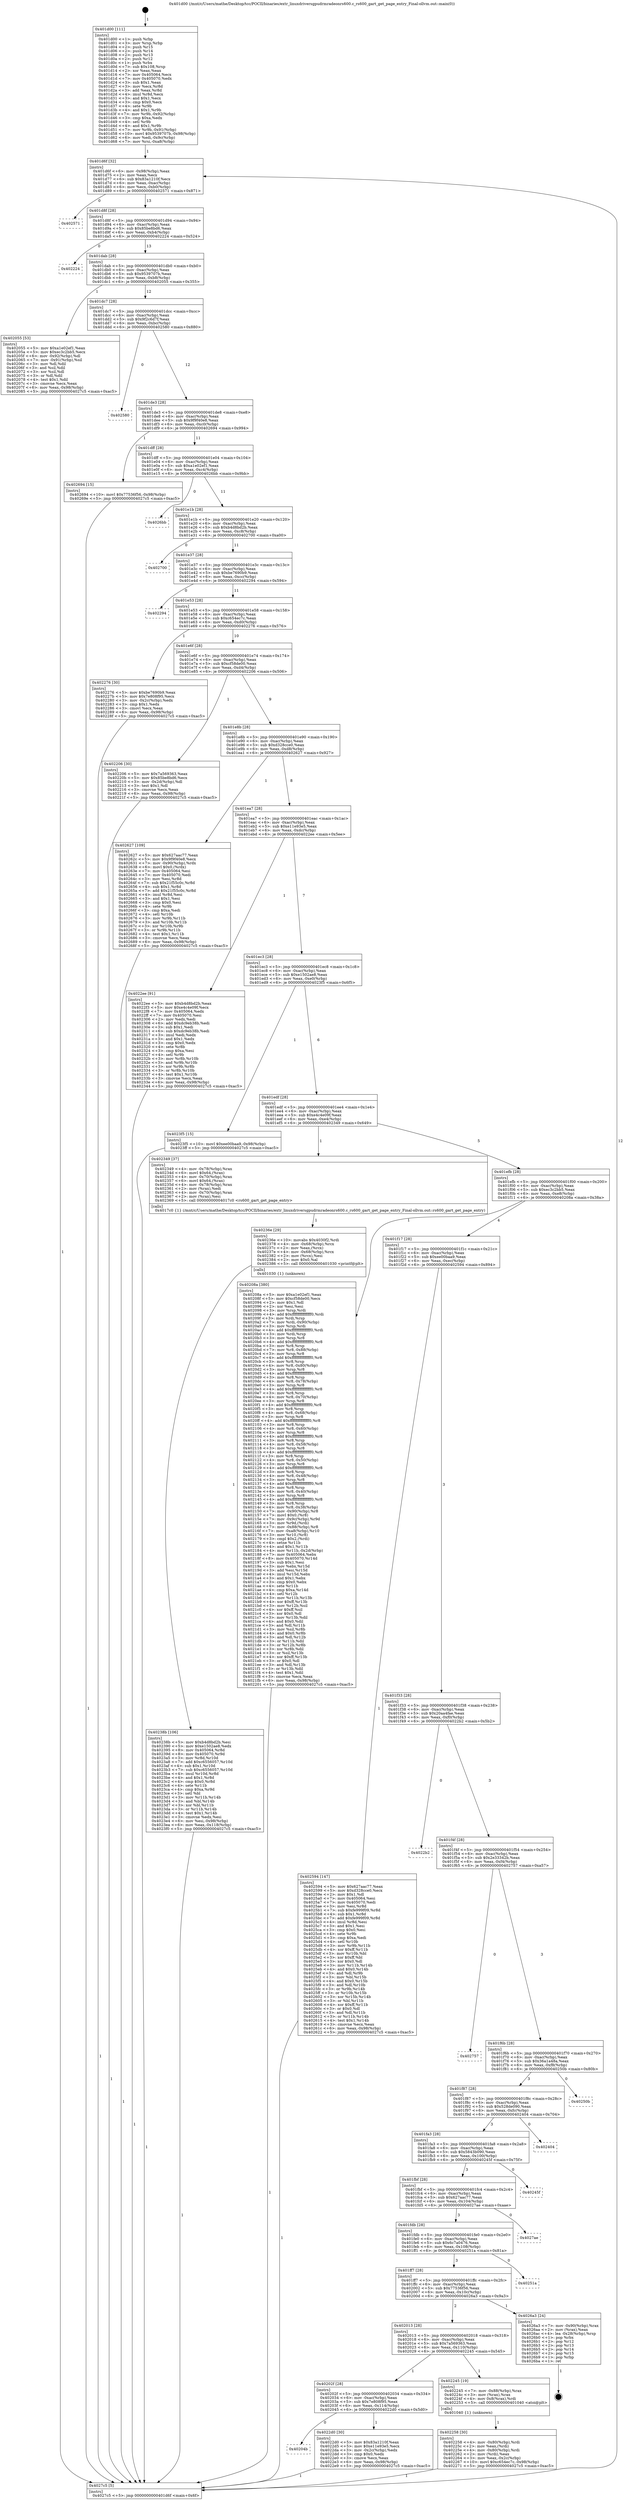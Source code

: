 digraph "0x401d00" {
  label = "0x401d00 (/mnt/c/Users/mathe/Desktop/tcc/POCII/binaries/extr_linuxdriversgpudrmradeonrs600.c_rs600_gart_get_page_entry_Final-ollvm.out::main(0))"
  labelloc = "t"
  node[shape=record]

  Entry [label="",width=0.3,height=0.3,shape=circle,fillcolor=black,style=filled]
  "0x401d6f" [label="{
     0x401d6f [32]\l
     | [instrs]\l
     &nbsp;&nbsp;0x401d6f \<+6\>: mov -0x98(%rbp),%eax\l
     &nbsp;&nbsp;0x401d75 \<+2\>: mov %eax,%ecx\l
     &nbsp;&nbsp;0x401d77 \<+6\>: sub $0x83a1210f,%ecx\l
     &nbsp;&nbsp;0x401d7d \<+6\>: mov %eax,-0xac(%rbp)\l
     &nbsp;&nbsp;0x401d83 \<+6\>: mov %ecx,-0xb0(%rbp)\l
     &nbsp;&nbsp;0x401d89 \<+6\>: je 0000000000402571 \<main+0x871\>\l
  }"]
  "0x402571" [label="{
     0x402571\l
  }", style=dashed]
  "0x401d8f" [label="{
     0x401d8f [28]\l
     | [instrs]\l
     &nbsp;&nbsp;0x401d8f \<+5\>: jmp 0000000000401d94 \<main+0x94\>\l
     &nbsp;&nbsp;0x401d94 \<+6\>: mov -0xac(%rbp),%eax\l
     &nbsp;&nbsp;0x401d9a \<+5\>: sub $0x85be8bd6,%eax\l
     &nbsp;&nbsp;0x401d9f \<+6\>: mov %eax,-0xb4(%rbp)\l
     &nbsp;&nbsp;0x401da5 \<+6\>: je 0000000000402224 \<main+0x524\>\l
  }"]
  Exit [label="",width=0.3,height=0.3,shape=circle,fillcolor=black,style=filled,peripheries=2]
  "0x402224" [label="{
     0x402224\l
  }", style=dashed]
  "0x401dab" [label="{
     0x401dab [28]\l
     | [instrs]\l
     &nbsp;&nbsp;0x401dab \<+5\>: jmp 0000000000401db0 \<main+0xb0\>\l
     &nbsp;&nbsp;0x401db0 \<+6\>: mov -0xac(%rbp),%eax\l
     &nbsp;&nbsp;0x401db6 \<+5\>: sub $0x9539707b,%eax\l
     &nbsp;&nbsp;0x401dbb \<+6\>: mov %eax,-0xb8(%rbp)\l
     &nbsp;&nbsp;0x401dc1 \<+6\>: je 0000000000402055 \<main+0x355\>\l
  }"]
  "0x40238b" [label="{
     0x40238b [106]\l
     | [instrs]\l
     &nbsp;&nbsp;0x40238b \<+5\>: mov $0xb4d8bd2b,%esi\l
     &nbsp;&nbsp;0x402390 \<+5\>: mov $0xe1502ae8,%edx\l
     &nbsp;&nbsp;0x402395 \<+8\>: mov 0x405064,%r8d\l
     &nbsp;&nbsp;0x40239d \<+8\>: mov 0x405070,%r9d\l
     &nbsp;&nbsp;0x4023a5 \<+3\>: mov %r8d,%r10d\l
     &nbsp;&nbsp;0x4023a8 \<+7\>: add $0xc6556057,%r10d\l
     &nbsp;&nbsp;0x4023af \<+4\>: sub $0x1,%r10d\l
     &nbsp;&nbsp;0x4023b3 \<+7\>: sub $0xc6556057,%r10d\l
     &nbsp;&nbsp;0x4023ba \<+4\>: imul %r10d,%r8d\l
     &nbsp;&nbsp;0x4023be \<+4\>: and $0x1,%r8d\l
     &nbsp;&nbsp;0x4023c2 \<+4\>: cmp $0x0,%r8d\l
     &nbsp;&nbsp;0x4023c6 \<+4\>: sete %r11b\l
     &nbsp;&nbsp;0x4023ca \<+4\>: cmp $0xa,%r9d\l
     &nbsp;&nbsp;0x4023ce \<+3\>: setl %bl\l
     &nbsp;&nbsp;0x4023d1 \<+3\>: mov %r11b,%r14b\l
     &nbsp;&nbsp;0x4023d4 \<+3\>: and %bl,%r14b\l
     &nbsp;&nbsp;0x4023d7 \<+3\>: xor %bl,%r11b\l
     &nbsp;&nbsp;0x4023da \<+3\>: or %r11b,%r14b\l
     &nbsp;&nbsp;0x4023dd \<+4\>: test $0x1,%r14b\l
     &nbsp;&nbsp;0x4023e1 \<+3\>: cmovne %edx,%esi\l
     &nbsp;&nbsp;0x4023e4 \<+6\>: mov %esi,-0x98(%rbp)\l
     &nbsp;&nbsp;0x4023ea \<+6\>: mov %eax,-0x118(%rbp)\l
     &nbsp;&nbsp;0x4023f0 \<+5\>: jmp 00000000004027c5 \<main+0xac5\>\l
  }"]
  "0x402055" [label="{
     0x402055 [53]\l
     | [instrs]\l
     &nbsp;&nbsp;0x402055 \<+5\>: mov $0xa1e02ef1,%eax\l
     &nbsp;&nbsp;0x40205a \<+5\>: mov $0xec3c2bb5,%ecx\l
     &nbsp;&nbsp;0x40205f \<+6\>: mov -0x92(%rbp),%dl\l
     &nbsp;&nbsp;0x402065 \<+7\>: mov -0x91(%rbp),%sil\l
     &nbsp;&nbsp;0x40206c \<+3\>: mov %dl,%dil\l
     &nbsp;&nbsp;0x40206f \<+3\>: and %sil,%dil\l
     &nbsp;&nbsp;0x402072 \<+3\>: xor %sil,%dl\l
     &nbsp;&nbsp;0x402075 \<+3\>: or %dl,%dil\l
     &nbsp;&nbsp;0x402078 \<+4\>: test $0x1,%dil\l
     &nbsp;&nbsp;0x40207c \<+3\>: cmovne %ecx,%eax\l
     &nbsp;&nbsp;0x40207f \<+6\>: mov %eax,-0x98(%rbp)\l
     &nbsp;&nbsp;0x402085 \<+5\>: jmp 00000000004027c5 \<main+0xac5\>\l
  }"]
  "0x401dc7" [label="{
     0x401dc7 [28]\l
     | [instrs]\l
     &nbsp;&nbsp;0x401dc7 \<+5\>: jmp 0000000000401dcc \<main+0xcc\>\l
     &nbsp;&nbsp;0x401dcc \<+6\>: mov -0xac(%rbp),%eax\l
     &nbsp;&nbsp;0x401dd2 \<+5\>: sub $0x9f2c6d7f,%eax\l
     &nbsp;&nbsp;0x401dd7 \<+6\>: mov %eax,-0xbc(%rbp)\l
     &nbsp;&nbsp;0x401ddd \<+6\>: je 0000000000402580 \<main+0x880\>\l
  }"]
  "0x4027c5" [label="{
     0x4027c5 [5]\l
     | [instrs]\l
     &nbsp;&nbsp;0x4027c5 \<+5\>: jmp 0000000000401d6f \<main+0x6f\>\l
  }"]
  "0x401d00" [label="{
     0x401d00 [111]\l
     | [instrs]\l
     &nbsp;&nbsp;0x401d00 \<+1\>: push %rbp\l
     &nbsp;&nbsp;0x401d01 \<+3\>: mov %rsp,%rbp\l
     &nbsp;&nbsp;0x401d04 \<+2\>: push %r15\l
     &nbsp;&nbsp;0x401d06 \<+2\>: push %r14\l
     &nbsp;&nbsp;0x401d08 \<+2\>: push %r13\l
     &nbsp;&nbsp;0x401d0a \<+2\>: push %r12\l
     &nbsp;&nbsp;0x401d0c \<+1\>: push %rbx\l
     &nbsp;&nbsp;0x401d0d \<+7\>: sub $0x108,%rsp\l
     &nbsp;&nbsp;0x401d14 \<+2\>: xor %eax,%eax\l
     &nbsp;&nbsp;0x401d16 \<+7\>: mov 0x405064,%ecx\l
     &nbsp;&nbsp;0x401d1d \<+7\>: mov 0x405070,%edx\l
     &nbsp;&nbsp;0x401d24 \<+3\>: sub $0x1,%eax\l
     &nbsp;&nbsp;0x401d27 \<+3\>: mov %ecx,%r8d\l
     &nbsp;&nbsp;0x401d2a \<+3\>: add %eax,%r8d\l
     &nbsp;&nbsp;0x401d2d \<+4\>: imul %r8d,%ecx\l
     &nbsp;&nbsp;0x401d31 \<+3\>: and $0x1,%ecx\l
     &nbsp;&nbsp;0x401d34 \<+3\>: cmp $0x0,%ecx\l
     &nbsp;&nbsp;0x401d37 \<+4\>: sete %r9b\l
     &nbsp;&nbsp;0x401d3b \<+4\>: and $0x1,%r9b\l
     &nbsp;&nbsp;0x401d3f \<+7\>: mov %r9b,-0x92(%rbp)\l
     &nbsp;&nbsp;0x401d46 \<+3\>: cmp $0xa,%edx\l
     &nbsp;&nbsp;0x401d49 \<+4\>: setl %r9b\l
     &nbsp;&nbsp;0x401d4d \<+4\>: and $0x1,%r9b\l
     &nbsp;&nbsp;0x401d51 \<+7\>: mov %r9b,-0x91(%rbp)\l
     &nbsp;&nbsp;0x401d58 \<+10\>: movl $0x9539707b,-0x98(%rbp)\l
     &nbsp;&nbsp;0x401d62 \<+6\>: mov %edi,-0x9c(%rbp)\l
     &nbsp;&nbsp;0x401d68 \<+7\>: mov %rsi,-0xa8(%rbp)\l
  }"]
  "0x40236e" [label="{
     0x40236e [29]\l
     | [instrs]\l
     &nbsp;&nbsp;0x40236e \<+10\>: movabs $0x4030f2,%rdi\l
     &nbsp;&nbsp;0x402378 \<+4\>: mov -0x68(%rbp),%rcx\l
     &nbsp;&nbsp;0x40237c \<+2\>: mov %eax,(%rcx)\l
     &nbsp;&nbsp;0x40237e \<+4\>: mov -0x68(%rbp),%rcx\l
     &nbsp;&nbsp;0x402382 \<+2\>: mov (%rcx),%esi\l
     &nbsp;&nbsp;0x402384 \<+2\>: mov $0x0,%al\l
     &nbsp;&nbsp;0x402386 \<+5\>: call 0000000000401030 \<printf@plt\>\l
     | [calls]\l
     &nbsp;&nbsp;0x401030 \{1\} (unknown)\l
  }"]
  "0x402580" [label="{
     0x402580\l
  }", style=dashed]
  "0x401de3" [label="{
     0x401de3 [28]\l
     | [instrs]\l
     &nbsp;&nbsp;0x401de3 \<+5\>: jmp 0000000000401de8 \<main+0xe8\>\l
     &nbsp;&nbsp;0x401de8 \<+6\>: mov -0xac(%rbp),%eax\l
     &nbsp;&nbsp;0x401dee \<+5\>: sub $0x9f9f40e8,%eax\l
     &nbsp;&nbsp;0x401df3 \<+6\>: mov %eax,-0xc0(%rbp)\l
     &nbsp;&nbsp;0x401df9 \<+6\>: je 0000000000402694 \<main+0x994\>\l
  }"]
  "0x40204b" [label="{
     0x40204b\l
  }", style=dashed]
  "0x402694" [label="{
     0x402694 [15]\l
     | [instrs]\l
     &nbsp;&nbsp;0x402694 \<+10\>: movl $0x77536f56,-0x98(%rbp)\l
     &nbsp;&nbsp;0x40269e \<+5\>: jmp 00000000004027c5 \<main+0xac5\>\l
  }"]
  "0x401dff" [label="{
     0x401dff [28]\l
     | [instrs]\l
     &nbsp;&nbsp;0x401dff \<+5\>: jmp 0000000000401e04 \<main+0x104\>\l
     &nbsp;&nbsp;0x401e04 \<+6\>: mov -0xac(%rbp),%eax\l
     &nbsp;&nbsp;0x401e0a \<+5\>: sub $0xa1e02ef1,%eax\l
     &nbsp;&nbsp;0x401e0f \<+6\>: mov %eax,-0xc4(%rbp)\l
     &nbsp;&nbsp;0x401e15 \<+6\>: je 00000000004026bb \<main+0x9bb\>\l
  }"]
  "0x4022d0" [label="{
     0x4022d0 [30]\l
     | [instrs]\l
     &nbsp;&nbsp;0x4022d0 \<+5\>: mov $0x83a1210f,%eax\l
     &nbsp;&nbsp;0x4022d5 \<+5\>: mov $0xe11e93e5,%ecx\l
     &nbsp;&nbsp;0x4022da \<+3\>: mov -0x2c(%rbp),%edx\l
     &nbsp;&nbsp;0x4022dd \<+3\>: cmp $0x0,%edx\l
     &nbsp;&nbsp;0x4022e0 \<+3\>: cmove %ecx,%eax\l
     &nbsp;&nbsp;0x4022e3 \<+6\>: mov %eax,-0x98(%rbp)\l
     &nbsp;&nbsp;0x4022e9 \<+5\>: jmp 00000000004027c5 \<main+0xac5\>\l
  }"]
  "0x4026bb" [label="{
     0x4026bb\l
  }", style=dashed]
  "0x401e1b" [label="{
     0x401e1b [28]\l
     | [instrs]\l
     &nbsp;&nbsp;0x401e1b \<+5\>: jmp 0000000000401e20 \<main+0x120\>\l
     &nbsp;&nbsp;0x401e20 \<+6\>: mov -0xac(%rbp),%eax\l
     &nbsp;&nbsp;0x401e26 \<+5\>: sub $0xb4d8bd2b,%eax\l
     &nbsp;&nbsp;0x401e2b \<+6\>: mov %eax,-0xc8(%rbp)\l
     &nbsp;&nbsp;0x401e31 \<+6\>: je 0000000000402700 \<main+0xa00\>\l
  }"]
  "0x402258" [label="{
     0x402258 [30]\l
     | [instrs]\l
     &nbsp;&nbsp;0x402258 \<+4\>: mov -0x80(%rbp),%rdi\l
     &nbsp;&nbsp;0x40225c \<+2\>: mov %eax,(%rdi)\l
     &nbsp;&nbsp;0x40225e \<+4\>: mov -0x80(%rbp),%rdi\l
     &nbsp;&nbsp;0x402262 \<+2\>: mov (%rdi),%eax\l
     &nbsp;&nbsp;0x402264 \<+3\>: mov %eax,-0x2c(%rbp)\l
     &nbsp;&nbsp;0x402267 \<+10\>: movl $0xc654ec7c,-0x98(%rbp)\l
     &nbsp;&nbsp;0x402271 \<+5\>: jmp 00000000004027c5 \<main+0xac5\>\l
  }"]
  "0x402700" [label="{
     0x402700\l
  }", style=dashed]
  "0x401e37" [label="{
     0x401e37 [28]\l
     | [instrs]\l
     &nbsp;&nbsp;0x401e37 \<+5\>: jmp 0000000000401e3c \<main+0x13c\>\l
     &nbsp;&nbsp;0x401e3c \<+6\>: mov -0xac(%rbp),%eax\l
     &nbsp;&nbsp;0x401e42 \<+5\>: sub $0xbe7690b9,%eax\l
     &nbsp;&nbsp;0x401e47 \<+6\>: mov %eax,-0xcc(%rbp)\l
     &nbsp;&nbsp;0x401e4d \<+6\>: je 0000000000402294 \<main+0x594\>\l
  }"]
  "0x40202f" [label="{
     0x40202f [28]\l
     | [instrs]\l
     &nbsp;&nbsp;0x40202f \<+5\>: jmp 0000000000402034 \<main+0x334\>\l
     &nbsp;&nbsp;0x402034 \<+6\>: mov -0xac(%rbp),%eax\l
     &nbsp;&nbsp;0x40203a \<+5\>: sub $0x7e808f95,%eax\l
     &nbsp;&nbsp;0x40203f \<+6\>: mov %eax,-0x114(%rbp)\l
     &nbsp;&nbsp;0x402045 \<+6\>: je 00000000004022d0 \<main+0x5d0\>\l
  }"]
  "0x402294" [label="{
     0x402294\l
  }", style=dashed]
  "0x401e53" [label="{
     0x401e53 [28]\l
     | [instrs]\l
     &nbsp;&nbsp;0x401e53 \<+5\>: jmp 0000000000401e58 \<main+0x158\>\l
     &nbsp;&nbsp;0x401e58 \<+6\>: mov -0xac(%rbp),%eax\l
     &nbsp;&nbsp;0x401e5e \<+5\>: sub $0xc654ec7c,%eax\l
     &nbsp;&nbsp;0x401e63 \<+6\>: mov %eax,-0xd0(%rbp)\l
     &nbsp;&nbsp;0x401e69 \<+6\>: je 0000000000402276 \<main+0x576\>\l
  }"]
  "0x402245" [label="{
     0x402245 [19]\l
     | [instrs]\l
     &nbsp;&nbsp;0x402245 \<+7\>: mov -0x88(%rbp),%rax\l
     &nbsp;&nbsp;0x40224c \<+3\>: mov (%rax),%rax\l
     &nbsp;&nbsp;0x40224f \<+4\>: mov 0x8(%rax),%rdi\l
     &nbsp;&nbsp;0x402253 \<+5\>: call 0000000000401040 \<atoi@plt\>\l
     | [calls]\l
     &nbsp;&nbsp;0x401040 \{1\} (unknown)\l
  }"]
  "0x402276" [label="{
     0x402276 [30]\l
     | [instrs]\l
     &nbsp;&nbsp;0x402276 \<+5\>: mov $0xbe7690b9,%eax\l
     &nbsp;&nbsp;0x40227b \<+5\>: mov $0x7e808f95,%ecx\l
     &nbsp;&nbsp;0x402280 \<+3\>: mov -0x2c(%rbp),%edx\l
     &nbsp;&nbsp;0x402283 \<+3\>: cmp $0x1,%edx\l
     &nbsp;&nbsp;0x402286 \<+3\>: cmovl %ecx,%eax\l
     &nbsp;&nbsp;0x402289 \<+6\>: mov %eax,-0x98(%rbp)\l
     &nbsp;&nbsp;0x40228f \<+5\>: jmp 00000000004027c5 \<main+0xac5\>\l
  }"]
  "0x401e6f" [label="{
     0x401e6f [28]\l
     | [instrs]\l
     &nbsp;&nbsp;0x401e6f \<+5\>: jmp 0000000000401e74 \<main+0x174\>\l
     &nbsp;&nbsp;0x401e74 \<+6\>: mov -0xac(%rbp),%eax\l
     &nbsp;&nbsp;0x401e7a \<+5\>: sub $0xcf58de00,%eax\l
     &nbsp;&nbsp;0x401e7f \<+6\>: mov %eax,-0xd4(%rbp)\l
     &nbsp;&nbsp;0x401e85 \<+6\>: je 0000000000402206 \<main+0x506\>\l
  }"]
  "0x402013" [label="{
     0x402013 [28]\l
     | [instrs]\l
     &nbsp;&nbsp;0x402013 \<+5\>: jmp 0000000000402018 \<main+0x318\>\l
     &nbsp;&nbsp;0x402018 \<+6\>: mov -0xac(%rbp),%eax\l
     &nbsp;&nbsp;0x40201e \<+5\>: sub $0x7a569363,%eax\l
     &nbsp;&nbsp;0x402023 \<+6\>: mov %eax,-0x110(%rbp)\l
     &nbsp;&nbsp;0x402029 \<+6\>: je 0000000000402245 \<main+0x545\>\l
  }"]
  "0x402206" [label="{
     0x402206 [30]\l
     | [instrs]\l
     &nbsp;&nbsp;0x402206 \<+5\>: mov $0x7a569363,%eax\l
     &nbsp;&nbsp;0x40220b \<+5\>: mov $0x85be8bd6,%ecx\l
     &nbsp;&nbsp;0x402210 \<+3\>: mov -0x2d(%rbp),%dl\l
     &nbsp;&nbsp;0x402213 \<+3\>: test $0x1,%dl\l
     &nbsp;&nbsp;0x402216 \<+3\>: cmovne %ecx,%eax\l
     &nbsp;&nbsp;0x402219 \<+6\>: mov %eax,-0x98(%rbp)\l
     &nbsp;&nbsp;0x40221f \<+5\>: jmp 00000000004027c5 \<main+0xac5\>\l
  }"]
  "0x401e8b" [label="{
     0x401e8b [28]\l
     | [instrs]\l
     &nbsp;&nbsp;0x401e8b \<+5\>: jmp 0000000000401e90 \<main+0x190\>\l
     &nbsp;&nbsp;0x401e90 \<+6\>: mov -0xac(%rbp),%eax\l
     &nbsp;&nbsp;0x401e96 \<+5\>: sub $0xd328cce0,%eax\l
     &nbsp;&nbsp;0x401e9b \<+6\>: mov %eax,-0xd8(%rbp)\l
     &nbsp;&nbsp;0x401ea1 \<+6\>: je 0000000000402627 \<main+0x927\>\l
  }"]
  "0x4026a3" [label="{
     0x4026a3 [24]\l
     | [instrs]\l
     &nbsp;&nbsp;0x4026a3 \<+7\>: mov -0x90(%rbp),%rax\l
     &nbsp;&nbsp;0x4026aa \<+2\>: mov (%rax),%eax\l
     &nbsp;&nbsp;0x4026ac \<+4\>: lea -0x28(%rbp),%rsp\l
     &nbsp;&nbsp;0x4026b0 \<+1\>: pop %rbx\l
     &nbsp;&nbsp;0x4026b1 \<+2\>: pop %r12\l
     &nbsp;&nbsp;0x4026b3 \<+2\>: pop %r13\l
     &nbsp;&nbsp;0x4026b5 \<+2\>: pop %r14\l
     &nbsp;&nbsp;0x4026b7 \<+2\>: pop %r15\l
     &nbsp;&nbsp;0x4026b9 \<+1\>: pop %rbp\l
     &nbsp;&nbsp;0x4026ba \<+1\>: ret\l
  }"]
  "0x402627" [label="{
     0x402627 [109]\l
     | [instrs]\l
     &nbsp;&nbsp;0x402627 \<+5\>: mov $0x627aac77,%eax\l
     &nbsp;&nbsp;0x40262c \<+5\>: mov $0x9f9f40e8,%ecx\l
     &nbsp;&nbsp;0x402631 \<+7\>: mov -0x90(%rbp),%rdx\l
     &nbsp;&nbsp;0x402638 \<+6\>: movl $0x0,(%rdx)\l
     &nbsp;&nbsp;0x40263e \<+7\>: mov 0x405064,%esi\l
     &nbsp;&nbsp;0x402645 \<+7\>: mov 0x405070,%edi\l
     &nbsp;&nbsp;0x40264c \<+3\>: mov %esi,%r8d\l
     &nbsp;&nbsp;0x40264f \<+7\>: sub $0x21f55c0c,%r8d\l
     &nbsp;&nbsp;0x402656 \<+4\>: sub $0x1,%r8d\l
     &nbsp;&nbsp;0x40265a \<+7\>: add $0x21f55c0c,%r8d\l
     &nbsp;&nbsp;0x402661 \<+4\>: imul %r8d,%esi\l
     &nbsp;&nbsp;0x402665 \<+3\>: and $0x1,%esi\l
     &nbsp;&nbsp;0x402668 \<+3\>: cmp $0x0,%esi\l
     &nbsp;&nbsp;0x40266b \<+4\>: sete %r9b\l
     &nbsp;&nbsp;0x40266f \<+3\>: cmp $0xa,%edi\l
     &nbsp;&nbsp;0x402672 \<+4\>: setl %r10b\l
     &nbsp;&nbsp;0x402676 \<+3\>: mov %r9b,%r11b\l
     &nbsp;&nbsp;0x402679 \<+3\>: and %r10b,%r11b\l
     &nbsp;&nbsp;0x40267c \<+3\>: xor %r10b,%r9b\l
     &nbsp;&nbsp;0x40267f \<+3\>: or %r9b,%r11b\l
     &nbsp;&nbsp;0x402682 \<+4\>: test $0x1,%r11b\l
     &nbsp;&nbsp;0x402686 \<+3\>: cmovne %ecx,%eax\l
     &nbsp;&nbsp;0x402689 \<+6\>: mov %eax,-0x98(%rbp)\l
     &nbsp;&nbsp;0x40268f \<+5\>: jmp 00000000004027c5 \<main+0xac5\>\l
  }"]
  "0x401ea7" [label="{
     0x401ea7 [28]\l
     | [instrs]\l
     &nbsp;&nbsp;0x401ea7 \<+5\>: jmp 0000000000401eac \<main+0x1ac\>\l
     &nbsp;&nbsp;0x401eac \<+6\>: mov -0xac(%rbp),%eax\l
     &nbsp;&nbsp;0x401eb2 \<+5\>: sub $0xe11e93e5,%eax\l
     &nbsp;&nbsp;0x401eb7 \<+6\>: mov %eax,-0xdc(%rbp)\l
     &nbsp;&nbsp;0x401ebd \<+6\>: je 00000000004022ee \<main+0x5ee\>\l
  }"]
  "0x401ff7" [label="{
     0x401ff7 [28]\l
     | [instrs]\l
     &nbsp;&nbsp;0x401ff7 \<+5\>: jmp 0000000000401ffc \<main+0x2fc\>\l
     &nbsp;&nbsp;0x401ffc \<+6\>: mov -0xac(%rbp),%eax\l
     &nbsp;&nbsp;0x402002 \<+5\>: sub $0x77536f56,%eax\l
     &nbsp;&nbsp;0x402007 \<+6\>: mov %eax,-0x10c(%rbp)\l
     &nbsp;&nbsp;0x40200d \<+6\>: je 00000000004026a3 \<main+0x9a3\>\l
  }"]
  "0x4022ee" [label="{
     0x4022ee [91]\l
     | [instrs]\l
     &nbsp;&nbsp;0x4022ee \<+5\>: mov $0xb4d8bd2b,%eax\l
     &nbsp;&nbsp;0x4022f3 \<+5\>: mov $0xe4c4e09f,%ecx\l
     &nbsp;&nbsp;0x4022f8 \<+7\>: mov 0x405064,%edx\l
     &nbsp;&nbsp;0x4022ff \<+7\>: mov 0x405070,%esi\l
     &nbsp;&nbsp;0x402306 \<+2\>: mov %edx,%edi\l
     &nbsp;&nbsp;0x402308 \<+6\>: add $0xdc9eb38b,%edi\l
     &nbsp;&nbsp;0x40230e \<+3\>: sub $0x1,%edi\l
     &nbsp;&nbsp;0x402311 \<+6\>: sub $0xdc9eb38b,%edi\l
     &nbsp;&nbsp;0x402317 \<+3\>: imul %edi,%edx\l
     &nbsp;&nbsp;0x40231a \<+3\>: and $0x1,%edx\l
     &nbsp;&nbsp;0x40231d \<+3\>: cmp $0x0,%edx\l
     &nbsp;&nbsp;0x402320 \<+4\>: sete %r8b\l
     &nbsp;&nbsp;0x402324 \<+3\>: cmp $0xa,%esi\l
     &nbsp;&nbsp;0x402327 \<+4\>: setl %r9b\l
     &nbsp;&nbsp;0x40232b \<+3\>: mov %r8b,%r10b\l
     &nbsp;&nbsp;0x40232e \<+3\>: and %r9b,%r10b\l
     &nbsp;&nbsp;0x402331 \<+3\>: xor %r9b,%r8b\l
     &nbsp;&nbsp;0x402334 \<+3\>: or %r8b,%r10b\l
     &nbsp;&nbsp;0x402337 \<+4\>: test $0x1,%r10b\l
     &nbsp;&nbsp;0x40233b \<+3\>: cmovne %ecx,%eax\l
     &nbsp;&nbsp;0x40233e \<+6\>: mov %eax,-0x98(%rbp)\l
     &nbsp;&nbsp;0x402344 \<+5\>: jmp 00000000004027c5 \<main+0xac5\>\l
  }"]
  "0x401ec3" [label="{
     0x401ec3 [28]\l
     | [instrs]\l
     &nbsp;&nbsp;0x401ec3 \<+5\>: jmp 0000000000401ec8 \<main+0x1c8\>\l
     &nbsp;&nbsp;0x401ec8 \<+6\>: mov -0xac(%rbp),%eax\l
     &nbsp;&nbsp;0x401ece \<+5\>: sub $0xe1502ae8,%eax\l
     &nbsp;&nbsp;0x401ed3 \<+6\>: mov %eax,-0xe0(%rbp)\l
     &nbsp;&nbsp;0x401ed9 \<+6\>: je 00000000004023f5 \<main+0x6f5\>\l
  }"]
  "0x40251a" [label="{
     0x40251a\l
  }", style=dashed]
  "0x4023f5" [label="{
     0x4023f5 [15]\l
     | [instrs]\l
     &nbsp;&nbsp;0x4023f5 \<+10\>: movl $0xee00baa9,-0x98(%rbp)\l
     &nbsp;&nbsp;0x4023ff \<+5\>: jmp 00000000004027c5 \<main+0xac5\>\l
  }"]
  "0x401edf" [label="{
     0x401edf [28]\l
     | [instrs]\l
     &nbsp;&nbsp;0x401edf \<+5\>: jmp 0000000000401ee4 \<main+0x1e4\>\l
     &nbsp;&nbsp;0x401ee4 \<+6\>: mov -0xac(%rbp),%eax\l
     &nbsp;&nbsp;0x401eea \<+5\>: sub $0xe4c4e09f,%eax\l
     &nbsp;&nbsp;0x401eef \<+6\>: mov %eax,-0xe4(%rbp)\l
     &nbsp;&nbsp;0x401ef5 \<+6\>: je 0000000000402349 \<main+0x649\>\l
  }"]
  "0x401fdb" [label="{
     0x401fdb [28]\l
     | [instrs]\l
     &nbsp;&nbsp;0x401fdb \<+5\>: jmp 0000000000401fe0 \<main+0x2e0\>\l
     &nbsp;&nbsp;0x401fe0 \<+6\>: mov -0xac(%rbp),%eax\l
     &nbsp;&nbsp;0x401fe6 \<+5\>: sub $0x6c7a0476,%eax\l
     &nbsp;&nbsp;0x401feb \<+6\>: mov %eax,-0x108(%rbp)\l
     &nbsp;&nbsp;0x401ff1 \<+6\>: je 000000000040251a \<main+0x81a\>\l
  }"]
  "0x402349" [label="{
     0x402349 [37]\l
     | [instrs]\l
     &nbsp;&nbsp;0x402349 \<+4\>: mov -0x78(%rbp),%rax\l
     &nbsp;&nbsp;0x40234d \<+6\>: movl $0x64,(%rax)\l
     &nbsp;&nbsp;0x402353 \<+4\>: mov -0x70(%rbp),%rax\l
     &nbsp;&nbsp;0x402357 \<+6\>: movl $0x64,(%rax)\l
     &nbsp;&nbsp;0x40235d \<+4\>: mov -0x78(%rbp),%rax\l
     &nbsp;&nbsp;0x402361 \<+2\>: mov (%rax),%edi\l
     &nbsp;&nbsp;0x402363 \<+4\>: mov -0x70(%rbp),%rax\l
     &nbsp;&nbsp;0x402367 \<+2\>: mov (%rax),%esi\l
     &nbsp;&nbsp;0x402369 \<+5\>: call 00000000004017c0 \<rs600_gart_get_page_entry\>\l
     | [calls]\l
     &nbsp;&nbsp;0x4017c0 \{1\} (/mnt/c/Users/mathe/Desktop/tcc/POCII/binaries/extr_linuxdriversgpudrmradeonrs600.c_rs600_gart_get_page_entry_Final-ollvm.out::rs600_gart_get_page_entry)\l
  }"]
  "0x401efb" [label="{
     0x401efb [28]\l
     | [instrs]\l
     &nbsp;&nbsp;0x401efb \<+5\>: jmp 0000000000401f00 \<main+0x200\>\l
     &nbsp;&nbsp;0x401f00 \<+6\>: mov -0xac(%rbp),%eax\l
     &nbsp;&nbsp;0x401f06 \<+5\>: sub $0xec3c2bb5,%eax\l
     &nbsp;&nbsp;0x401f0b \<+6\>: mov %eax,-0xe8(%rbp)\l
     &nbsp;&nbsp;0x401f11 \<+6\>: je 000000000040208a \<main+0x38a\>\l
  }"]
  "0x4027ae" [label="{
     0x4027ae\l
  }", style=dashed]
  "0x40208a" [label="{
     0x40208a [380]\l
     | [instrs]\l
     &nbsp;&nbsp;0x40208a \<+5\>: mov $0xa1e02ef1,%eax\l
     &nbsp;&nbsp;0x40208f \<+5\>: mov $0xcf58de00,%ecx\l
     &nbsp;&nbsp;0x402094 \<+2\>: mov $0x1,%dl\l
     &nbsp;&nbsp;0x402096 \<+2\>: xor %esi,%esi\l
     &nbsp;&nbsp;0x402098 \<+3\>: mov %rsp,%rdi\l
     &nbsp;&nbsp;0x40209b \<+4\>: add $0xfffffffffffffff0,%rdi\l
     &nbsp;&nbsp;0x40209f \<+3\>: mov %rdi,%rsp\l
     &nbsp;&nbsp;0x4020a2 \<+7\>: mov %rdi,-0x90(%rbp)\l
     &nbsp;&nbsp;0x4020a9 \<+3\>: mov %rsp,%rdi\l
     &nbsp;&nbsp;0x4020ac \<+4\>: add $0xfffffffffffffff0,%rdi\l
     &nbsp;&nbsp;0x4020b0 \<+3\>: mov %rdi,%rsp\l
     &nbsp;&nbsp;0x4020b3 \<+3\>: mov %rsp,%r8\l
     &nbsp;&nbsp;0x4020b6 \<+4\>: add $0xfffffffffffffff0,%r8\l
     &nbsp;&nbsp;0x4020ba \<+3\>: mov %r8,%rsp\l
     &nbsp;&nbsp;0x4020bd \<+7\>: mov %r8,-0x88(%rbp)\l
     &nbsp;&nbsp;0x4020c4 \<+3\>: mov %rsp,%r8\l
     &nbsp;&nbsp;0x4020c7 \<+4\>: add $0xfffffffffffffff0,%r8\l
     &nbsp;&nbsp;0x4020cb \<+3\>: mov %r8,%rsp\l
     &nbsp;&nbsp;0x4020ce \<+4\>: mov %r8,-0x80(%rbp)\l
     &nbsp;&nbsp;0x4020d2 \<+3\>: mov %rsp,%r8\l
     &nbsp;&nbsp;0x4020d5 \<+4\>: add $0xfffffffffffffff0,%r8\l
     &nbsp;&nbsp;0x4020d9 \<+3\>: mov %r8,%rsp\l
     &nbsp;&nbsp;0x4020dc \<+4\>: mov %r8,-0x78(%rbp)\l
     &nbsp;&nbsp;0x4020e0 \<+3\>: mov %rsp,%r8\l
     &nbsp;&nbsp;0x4020e3 \<+4\>: add $0xfffffffffffffff0,%r8\l
     &nbsp;&nbsp;0x4020e7 \<+3\>: mov %r8,%rsp\l
     &nbsp;&nbsp;0x4020ea \<+4\>: mov %r8,-0x70(%rbp)\l
     &nbsp;&nbsp;0x4020ee \<+3\>: mov %rsp,%r8\l
     &nbsp;&nbsp;0x4020f1 \<+4\>: add $0xfffffffffffffff0,%r8\l
     &nbsp;&nbsp;0x4020f5 \<+3\>: mov %r8,%rsp\l
     &nbsp;&nbsp;0x4020f8 \<+4\>: mov %r8,-0x68(%rbp)\l
     &nbsp;&nbsp;0x4020fc \<+3\>: mov %rsp,%r8\l
     &nbsp;&nbsp;0x4020ff \<+4\>: add $0xfffffffffffffff0,%r8\l
     &nbsp;&nbsp;0x402103 \<+3\>: mov %r8,%rsp\l
     &nbsp;&nbsp;0x402106 \<+4\>: mov %r8,-0x60(%rbp)\l
     &nbsp;&nbsp;0x40210a \<+3\>: mov %rsp,%r8\l
     &nbsp;&nbsp;0x40210d \<+4\>: add $0xfffffffffffffff0,%r8\l
     &nbsp;&nbsp;0x402111 \<+3\>: mov %r8,%rsp\l
     &nbsp;&nbsp;0x402114 \<+4\>: mov %r8,-0x58(%rbp)\l
     &nbsp;&nbsp;0x402118 \<+3\>: mov %rsp,%r8\l
     &nbsp;&nbsp;0x40211b \<+4\>: add $0xfffffffffffffff0,%r8\l
     &nbsp;&nbsp;0x40211f \<+3\>: mov %r8,%rsp\l
     &nbsp;&nbsp;0x402122 \<+4\>: mov %r8,-0x50(%rbp)\l
     &nbsp;&nbsp;0x402126 \<+3\>: mov %rsp,%r8\l
     &nbsp;&nbsp;0x402129 \<+4\>: add $0xfffffffffffffff0,%r8\l
     &nbsp;&nbsp;0x40212d \<+3\>: mov %r8,%rsp\l
     &nbsp;&nbsp;0x402130 \<+4\>: mov %r8,-0x48(%rbp)\l
     &nbsp;&nbsp;0x402134 \<+3\>: mov %rsp,%r8\l
     &nbsp;&nbsp;0x402137 \<+4\>: add $0xfffffffffffffff0,%r8\l
     &nbsp;&nbsp;0x40213b \<+3\>: mov %r8,%rsp\l
     &nbsp;&nbsp;0x40213e \<+4\>: mov %r8,-0x40(%rbp)\l
     &nbsp;&nbsp;0x402142 \<+3\>: mov %rsp,%r8\l
     &nbsp;&nbsp;0x402145 \<+4\>: add $0xfffffffffffffff0,%r8\l
     &nbsp;&nbsp;0x402149 \<+3\>: mov %r8,%rsp\l
     &nbsp;&nbsp;0x40214c \<+4\>: mov %r8,-0x38(%rbp)\l
     &nbsp;&nbsp;0x402150 \<+7\>: mov -0x90(%rbp),%r8\l
     &nbsp;&nbsp;0x402157 \<+7\>: movl $0x0,(%r8)\l
     &nbsp;&nbsp;0x40215e \<+7\>: mov -0x9c(%rbp),%r9d\l
     &nbsp;&nbsp;0x402165 \<+3\>: mov %r9d,(%rdi)\l
     &nbsp;&nbsp;0x402168 \<+7\>: mov -0x88(%rbp),%r8\l
     &nbsp;&nbsp;0x40216f \<+7\>: mov -0xa8(%rbp),%r10\l
     &nbsp;&nbsp;0x402176 \<+3\>: mov %r10,(%r8)\l
     &nbsp;&nbsp;0x402179 \<+3\>: cmpl $0x2,(%rdi)\l
     &nbsp;&nbsp;0x40217c \<+4\>: setne %r11b\l
     &nbsp;&nbsp;0x402180 \<+4\>: and $0x1,%r11b\l
     &nbsp;&nbsp;0x402184 \<+4\>: mov %r11b,-0x2d(%rbp)\l
     &nbsp;&nbsp;0x402188 \<+7\>: mov 0x405064,%ebx\l
     &nbsp;&nbsp;0x40218f \<+8\>: mov 0x405070,%r14d\l
     &nbsp;&nbsp;0x402197 \<+3\>: sub $0x1,%esi\l
     &nbsp;&nbsp;0x40219a \<+3\>: mov %ebx,%r15d\l
     &nbsp;&nbsp;0x40219d \<+3\>: add %esi,%r15d\l
     &nbsp;&nbsp;0x4021a0 \<+4\>: imul %r15d,%ebx\l
     &nbsp;&nbsp;0x4021a4 \<+3\>: and $0x1,%ebx\l
     &nbsp;&nbsp;0x4021a7 \<+3\>: cmp $0x0,%ebx\l
     &nbsp;&nbsp;0x4021aa \<+4\>: sete %r11b\l
     &nbsp;&nbsp;0x4021ae \<+4\>: cmp $0xa,%r14d\l
     &nbsp;&nbsp;0x4021b2 \<+4\>: setl %r12b\l
     &nbsp;&nbsp;0x4021b6 \<+3\>: mov %r11b,%r13b\l
     &nbsp;&nbsp;0x4021b9 \<+4\>: xor $0xff,%r13b\l
     &nbsp;&nbsp;0x4021bd \<+3\>: mov %r12b,%sil\l
     &nbsp;&nbsp;0x4021c0 \<+4\>: xor $0xff,%sil\l
     &nbsp;&nbsp;0x4021c4 \<+3\>: xor $0x0,%dl\l
     &nbsp;&nbsp;0x4021c7 \<+3\>: mov %r13b,%dil\l
     &nbsp;&nbsp;0x4021ca \<+4\>: and $0x0,%dil\l
     &nbsp;&nbsp;0x4021ce \<+3\>: and %dl,%r11b\l
     &nbsp;&nbsp;0x4021d1 \<+3\>: mov %sil,%r8b\l
     &nbsp;&nbsp;0x4021d4 \<+4\>: and $0x0,%r8b\l
     &nbsp;&nbsp;0x4021d8 \<+3\>: and %dl,%r12b\l
     &nbsp;&nbsp;0x4021db \<+3\>: or %r11b,%dil\l
     &nbsp;&nbsp;0x4021de \<+3\>: or %r12b,%r8b\l
     &nbsp;&nbsp;0x4021e1 \<+3\>: xor %r8b,%dil\l
     &nbsp;&nbsp;0x4021e4 \<+3\>: or %sil,%r13b\l
     &nbsp;&nbsp;0x4021e7 \<+4\>: xor $0xff,%r13b\l
     &nbsp;&nbsp;0x4021eb \<+3\>: or $0x0,%dl\l
     &nbsp;&nbsp;0x4021ee \<+3\>: and %dl,%r13b\l
     &nbsp;&nbsp;0x4021f1 \<+3\>: or %r13b,%dil\l
     &nbsp;&nbsp;0x4021f4 \<+4\>: test $0x1,%dil\l
     &nbsp;&nbsp;0x4021f8 \<+3\>: cmovne %ecx,%eax\l
     &nbsp;&nbsp;0x4021fb \<+6\>: mov %eax,-0x98(%rbp)\l
     &nbsp;&nbsp;0x402201 \<+5\>: jmp 00000000004027c5 \<main+0xac5\>\l
  }"]
  "0x401f17" [label="{
     0x401f17 [28]\l
     | [instrs]\l
     &nbsp;&nbsp;0x401f17 \<+5\>: jmp 0000000000401f1c \<main+0x21c\>\l
     &nbsp;&nbsp;0x401f1c \<+6\>: mov -0xac(%rbp),%eax\l
     &nbsp;&nbsp;0x401f22 \<+5\>: sub $0xee00baa9,%eax\l
     &nbsp;&nbsp;0x401f27 \<+6\>: mov %eax,-0xec(%rbp)\l
     &nbsp;&nbsp;0x401f2d \<+6\>: je 0000000000402594 \<main+0x894\>\l
  }"]
  "0x401fbf" [label="{
     0x401fbf [28]\l
     | [instrs]\l
     &nbsp;&nbsp;0x401fbf \<+5\>: jmp 0000000000401fc4 \<main+0x2c4\>\l
     &nbsp;&nbsp;0x401fc4 \<+6\>: mov -0xac(%rbp),%eax\l
     &nbsp;&nbsp;0x401fca \<+5\>: sub $0x627aac77,%eax\l
     &nbsp;&nbsp;0x401fcf \<+6\>: mov %eax,-0x104(%rbp)\l
     &nbsp;&nbsp;0x401fd5 \<+6\>: je 00000000004027ae \<main+0xaae\>\l
  }"]
  "0x40245f" [label="{
     0x40245f\l
  }", style=dashed]
  "0x402594" [label="{
     0x402594 [147]\l
     | [instrs]\l
     &nbsp;&nbsp;0x402594 \<+5\>: mov $0x627aac77,%eax\l
     &nbsp;&nbsp;0x402599 \<+5\>: mov $0xd328cce0,%ecx\l
     &nbsp;&nbsp;0x40259e \<+2\>: mov $0x1,%dl\l
     &nbsp;&nbsp;0x4025a0 \<+7\>: mov 0x405064,%esi\l
     &nbsp;&nbsp;0x4025a7 \<+7\>: mov 0x405070,%edi\l
     &nbsp;&nbsp;0x4025ae \<+3\>: mov %esi,%r8d\l
     &nbsp;&nbsp;0x4025b1 \<+7\>: sub $0xfe999f09,%r8d\l
     &nbsp;&nbsp;0x4025b8 \<+4\>: sub $0x1,%r8d\l
     &nbsp;&nbsp;0x4025bc \<+7\>: add $0xfe999f09,%r8d\l
     &nbsp;&nbsp;0x4025c3 \<+4\>: imul %r8d,%esi\l
     &nbsp;&nbsp;0x4025c7 \<+3\>: and $0x1,%esi\l
     &nbsp;&nbsp;0x4025ca \<+3\>: cmp $0x0,%esi\l
     &nbsp;&nbsp;0x4025cd \<+4\>: sete %r9b\l
     &nbsp;&nbsp;0x4025d1 \<+3\>: cmp $0xa,%edi\l
     &nbsp;&nbsp;0x4025d4 \<+4\>: setl %r10b\l
     &nbsp;&nbsp;0x4025d8 \<+3\>: mov %r9b,%r11b\l
     &nbsp;&nbsp;0x4025db \<+4\>: xor $0xff,%r11b\l
     &nbsp;&nbsp;0x4025df \<+3\>: mov %r10b,%bl\l
     &nbsp;&nbsp;0x4025e2 \<+3\>: xor $0xff,%bl\l
     &nbsp;&nbsp;0x4025e5 \<+3\>: xor $0x0,%dl\l
     &nbsp;&nbsp;0x4025e8 \<+3\>: mov %r11b,%r14b\l
     &nbsp;&nbsp;0x4025eb \<+4\>: and $0x0,%r14b\l
     &nbsp;&nbsp;0x4025ef \<+3\>: and %dl,%r9b\l
     &nbsp;&nbsp;0x4025f2 \<+3\>: mov %bl,%r15b\l
     &nbsp;&nbsp;0x4025f5 \<+4\>: and $0x0,%r15b\l
     &nbsp;&nbsp;0x4025f9 \<+3\>: and %dl,%r10b\l
     &nbsp;&nbsp;0x4025fc \<+3\>: or %r9b,%r14b\l
     &nbsp;&nbsp;0x4025ff \<+3\>: or %r10b,%r15b\l
     &nbsp;&nbsp;0x402602 \<+3\>: xor %r15b,%r14b\l
     &nbsp;&nbsp;0x402605 \<+3\>: or %bl,%r11b\l
     &nbsp;&nbsp;0x402608 \<+4\>: xor $0xff,%r11b\l
     &nbsp;&nbsp;0x40260c \<+3\>: or $0x0,%dl\l
     &nbsp;&nbsp;0x40260f \<+3\>: and %dl,%r11b\l
     &nbsp;&nbsp;0x402612 \<+3\>: or %r11b,%r14b\l
     &nbsp;&nbsp;0x402615 \<+4\>: test $0x1,%r14b\l
     &nbsp;&nbsp;0x402619 \<+3\>: cmovne %ecx,%eax\l
     &nbsp;&nbsp;0x40261c \<+6\>: mov %eax,-0x98(%rbp)\l
     &nbsp;&nbsp;0x402622 \<+5\>: jmp 00000000004027c5 \<main+0xac5\>\l
  }"]
  "0x401f33" [label="{
     0x401f33 [28]\l
     | [instrs]\l
     &nbsp;&nbsp;0x401f33 \<+5\>: jmp 0000000000401f38 \<main+0x238\>\l
     &nbsp;&nbsp;0x401f38 \<+6\>: mov -0xac(%rbp),%eax\l
     &nbsp;&nbsp;0x401f3e \<+5\>: sub $0x20aa4fae,%eax\l
     &nbsp;&nbsp;0x401f43 \<+6\>: mov %eax,-0xf0(%rbp)\l
     &nbsp;&nbsp;0x401f49 \<+6\>: je 00000000004022b2 \<main+0x5b2\>\l
  }"]
  "0x401fa3" [label="{
     0x401fa3 [28]\l
     | [instrs]\l
     &nbsp;&nbsp;0x401fa3 \<+5\>: jmp 0000000000401fa8 \<main+0x2a8\>\l
     &nbsp;&nbsp;0x401fa8 \<+6\>: mov -0xac(%rbp),%eax\l
     &nbsp;&nbsp;0x401fae \<+5\>: sub $0x5843b090,%eax\l
     &nbsp;&nbsp;0x401fb3 \<+6\>: mov %eax,-0x100(%rbp)\l
     &nbsp;&nbsp;0x401fb9 \<+6\>: je 000000000040245f \<main+0x75f\>\l
  }"]
  "0x4022b2" [label="{
     0x4022b2\l
  }", style=dashed]
  "0x401f4f" [label="{
     0x401f4f [28]\l
     | [instrs]\l
     &nbsp;&nbsp;0x401f4f \<+5\>: jmp 0000000000401f54 \<main+0x254\>\l
     &nbsp;&nbsp;0x401f54 \<+6\>: mov -0xac(%rbp),%eax\l
     &nbsp;&nbsp;0x401f5a \<+5\>: sub $0x2e33342b,%eax\l
     &nbsp;&nbsp;0x401f5f \<+6\>: mov %eax,-0xf4(%rbp)\l
     &nbsp;&nbsp;0x401f65 \<+6\>: je 0000000000402757 \<main+0xa57\>\l
  }"]
  "0x402404" [label="{
     0x402404\l
  }", style=dashed]
  "0x402757" [label="{
     0x402757\l
  }", style=dashed]
  "0x401f6b" [label="{
     0x401f6b [28]\l
     | [instrs]\l
     &nbsp;&nbsp;0x401f6b \<+5\>: jmp 0000000000401f70 \<main+0x270\>\l
     &nbsp;&nbsp;0x401f70 \<+6\>: mov -0xac(%rbp),%eax\l
     &nbsp;&nbsp;0x401f76 \<+5\>: sub $0x36a1a48a,%eax\l
     &nbsp;&nbsp;0x401f7b \<+6\>: mov %eax,-0xf8(%rbp)\l
     &nbsp;&nbsp;0x401f81 \<+6\>: je 000000000040250b \<main+0x80b\>\l
  }"]
  "0x401f87" [label="{
     0x401f87 [28]\l
     | [instrs]\l
     &nbsp;&nbsp;0x401f87 \<+5\>: jmp 0000000000401f8c \<main+0x28c\>\l
     &nbsp;&nbsp;0x401f8c \<+6\>: mov -0xac(%rbp),%eax\l
     &nbsp;&nbsp;0x401f92 \<+5\>: sub $0x528de090,%eax\l
     &nbsp;&nbsp;0x401f97 \<+6\>: mov %eax,-0xfc(%rbp)\l
     &nbsp;&nbsp;0x401f9d \<+6\>: je 0000000000402404 \<main+0x704\>\l
  }"]
  "0x40250b" [label="{
     0x40250b\l
  }", style=dashed]
  Entry -> "0x401d00" [label=" 1"]
  "0x401d6f" -> "0x402571" [label=" 0"]
  "0x401d6f" -> "0x401d8f" [label=" 13"]
  "0x4026a3" -> Exit [label=" 1"]
  "0x401d8f" -> "0x402224" [label=" 0"]
  "0x401d8f" -> "0x401dab" [label=" 13"]
  "0x402694" -> "0x4027c5" [label=" 1"]
  "0x401dab" -> "0x402055" [label=" 1"]
  "0x401dab" -> "0x401dc7" [label=" 12"]
  "0x402055" -> "0x4027c5" [label=" 1"]
  "0x401d00" -> "0x401d6f" [label=" 1"]
  "0x4027c5" -> "0x401d6f" [label=" 12"]
  "0x402627" -> "0x4027c5" [label=" 1"]
  "0x401dc7" -> "0x402580" [label=" 0"]
  "0x401dc7" -> "0x401de3" [label=" 12"]
  "0x402594" -> "0x4027c5" [label=" 1"]
  "0x401de3" -> "0x402694" [label=" 1"]
  "0x401de3" -> "0x401dff" [label=" 11"]
  "0x4023f5" -> "0x4027c5" [label=" 1"]
  "0x401dff" -> "0x4026bb" [label=" 0"]
  "0x401dff" -> "0x401e1b" [label=" 11"]
  "0x40238b" -> "0x4027c5" [label=" 1"]
  "0x401e1b" -> "0x402700" [label=" 0"]
  "0x401e1b" -> "0x401e37" [label=" 11"]
  "0x402349" -> "0x40236e" [label=" 1"]
  "0x401e37" -> "0x402294" [label=" 0"]
  "0x401e37" -> "0x401e53" [label=" 11"]
  "0x4022ee" -> "0x4027c5" [label=" 1"]
  "0x401e53" -> "0x402276" [label=" 1"]
  "0x401e53" -> "0x401e6f" [label=" 10"]
  "0x4022d0" -> "0x4027c5" [label=" 1"]
  "0x401e6f" -> "0x402206" [label=" 1"]
  "0x401e6f" -> "0x401e8b" [label=" 9"]
  "0x40202f" -> "0x4022d0" [label=" 1"]
  "0x401e8b" -> "0x402627" [label=" 1"]
  "0x401e8b" -> "0x401ea7" [label=" 8"]
  "0x40236e" -> "0x40238b" [label=" 1"]
  "0x401ea7" -> "0x4022ee" [label=" 1"]
  "0x401ea7" -> "0x401ec3" [label=" 7"]
  "0x402258" -> "0x4027c5" [label=" 1"]
  "0x401ec3" -> "0x4023f5" [label=" 1"]
  "0x401ec3" -> "0x401edf" [label=" 6"]
  "0x402245" -> "0x402258" [label=" 1"]
  "0x401edf" -> "0x402349" [label=" 1"]
  "0x401edf" -> "0x401efb" [label=" 5"]
  "0x402013" -> "0x402245" [label=" 1"]
  "0x401efb" -> "0x40208a" [label=" 1"]
  "0x401efb" -> "0x401f17" [label=" 4"]
  "0x40202f" -> "0x40204b" [label=" 0"]
  "0x40208a" -> "0x4027c5" [label=" 1"]
  "0x402206" -> "0x4027c5" [label=" 1"]
  "0x401ff7" -> "0x4026a3" [label=" 1"]
  "0x401f17" -> "0x402594" [label=" 1"]
  "0x401f17" -> "0x401f33" [label=" 3"]
  "0x402276" -> "0x4027c5" [label=" 1"]
  "0x401f33" -> "0x4022b2" [label=" 0"]
  "0x401f33" -> "0x401f4f" [label=" 3"]
  "0x401fdb" -> "0x40251a" [label=" 0"]
  "0x401f4f" -> "0x402757" [label=" 0"]
  "0x401f4f" -> "0x401f6b" [label=" 3"]
  "0x402013" -> "0x40202f" [label=" 1"]
  "0x401f6b" -> "0x40250b" [label=" 0"]
  "0x401f6b" -> "0x401f87" [label=" 3"]
  "0x401fbf" -> "0x401fdb" [label=" 3"]
  "0x401f87" -> "0x402404" [label=" 0"]
  "0x401f87" -> "0x401fa3" [label=" 3"]
  "0x401fdb" -> "0x401ff7" [label=" 3"]
  "0x401fa3" -> "0x40245f" [label=" 0"]
  "0x401fa3" -> "0x401fbf" [label=" 3"]
  "0x401ff7" -> "0x402013" [label=" 2"]
  "0x401fbf" -> "0x4027ae" [label=" 0"]
}

